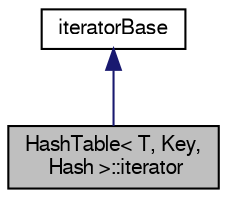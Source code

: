 digraph "HashTable&lt; T, Key, Hash &gt;::iterator"
{
  bgcolor="transparent";
  edge [fontname="FreeSans",fontsize="10",labelfontname="FreeSans",labelfontsize="10"];
  node [fontname="FreeSans",fontsize="10",shape=record];
  Node2 [label="HashTable\< T, Key,\l Hash \>::iterator",height=0.2,width=0.4,color="black", fillcolor="grey75", style="filled", fontcolor="black"];
  Node3 -> Node2 [dir="back",color="midnightblue",fontsize="10",style="solid",fontname="FreeSans"];
  Node3 [label="iteratorBase",height=0.2,width=0.4,color="black",URL="$a25718.html",tooltip="The iterator base for HashTable. "];
}
